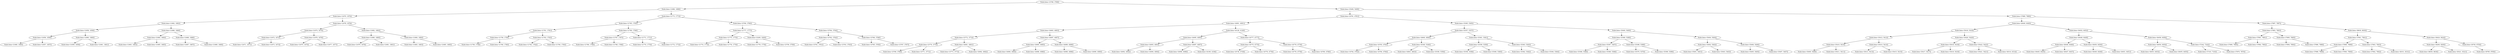 digraph G{
362580772 [label="Node{data=[3768, 3768]}"]
362580772 -> 423045706
423045706 [label="Node{data=[1686, 1686]}"]
423045706 -> 1581516854
1581516854 [label="Node{data=[1670, 1670]}"]
1581516854 -> 1027608781
1027608781 [label="Node{data=[1662, 1662]}"]
1027608781 -> 1282701802
1282701802 [label="Node{data=[1658, 1658]}"]
1282701802 -> 1823571796
1823571796 [label="Node{data=[1656, 1656]}"]
1823571796 -> 306892620
306892620 [label="Node{data=[1060, 1060]}"]
1823571796 -> 800154544
800154544 [label="Node{data=[1657, 1657]}"]
1282701802 -> 1080419461
1080419461 [label="Node{data=[1660, 1660]}"]
1080419461 -> 667510786
667510786 [label="Node{data=[1659, 1659]}"]
1080419461 -> 1665004312
1665004312 [label="Node{data=[1661, 1661]}"]
1027608781 -> 1203085356
1203085356 [label="Node{data=[1666, 1666]}"]
1203085356 -> 672871827
672871827 [label="Node{data=[1664, 1664]}"]
672871827 -> 1157546474
1157546474 [label="Node{data=[1663, 1663]}"]
672871827 -> 1213685598
1213685598 [label="Node{data=[1665, 1665]}"]
1203085356 -> 579412664
579412664 [label="Node{data=[1668, 1668]}"]
579412664 -> 1406090455
1406090455 [label="Node{data=[1667, 1667]}"]
579412664 -> 1636583125
1636583125 [label="Node{data=[1669, 1669]}"]
1581516854 -> 332613653
332613653 [label="Node{data=[1678, 1678]}"]
332613653 -> 2015634485
2015634485 [label="Node{data=[1674, 1674]}"]
2015634485 -> 1386714722
1386714722 [label="Node{data=[1672, 1672]}"]
1386714722 -> 1360971789
1360971789 [label="Node{data=[1671, 1671]}"]
1386714722 -> 1485091291
1485091291 [label="Node{data=[1673, 1673]}"]
2015634485 -> 22557554
22557554 [label="Node{data=[1676, 1676]}"]
22557554 -> 1864544701
1864544701 [label="Node{data=[1675, 1675]}"]
22557554 -> 1222333172
1222333172 [label="Node{data=[1677, 1677]}"]
332613653 -> 900479069
900479069 [label="Node{data=[1682, 1682]}"]
900479069 -> 1966038585
1966038585 [label="Node{data=[1680, 1680]}"]
1966038585 -> 259696248
259696248 [label="Node{data=[1679, 1679]}"]
1966038585 -> 497289617
497289617 [label="Node{data=[1681, 1681]}"]
900479069 -> 1235137704
1235137704 [label="Node{data=[1684, 1684]}"]
1235137704 -> 1179645236
1179645236 [label="Node{data=[1683, 1683]}"]
1235137704 -> 475845347
475845347 [label="Node{data=[1685, 1685]}"]
423045706 -> 562673784
562673784 [label="Node{data=[1773, 1773]}"]
562673784 -> 487486229
487486229 [label="Node{data=[1765, 1765]}"]
487486229 -> 617731029
617731029 [label="Node{data=[1761, 1761]}"]
617731029 -> 1591789158
1591789158 [label="Node{data=[1759, 1759]}"]
1591789158 -> 851902394
851902394 [label="Node{data=[1758, 1758]}"]
1591789158 -> 1556001836
1556001836 [label="Node{data=[1760, 1760]}"]
617731029 -> 1994103573
1994103573 [label="Node{data=[1763, 1763]}"]
1994103573 -> 777035870
777035870 [label="Node{data=[1762, 1762]}"]
1994103573 -> 728670465
728670465 [label="Node{data=[1764, 1764]}"]
487486229 -> 39354260
39354260 [label="Node{data=[1769, 1769]}"]
39354260 -> 678518777
678518777 [label="Node{data=[1767, 1767]}"]
678518777 -> 50874617
50874617 [label="Node{data=[1766, 1766]}"]
678518777 -> 1571854128
1571854128 [label="Node{data=[1768, 1768]}"]
39354260 -> 475391949
475391949 [label="Node{data=[1771, 1771]}"]
475391949 -> 1056570665
1056570665 [label="Node{data=[1770, 1770]}"]
475391949 -> 2138518927
2138518927 [label="Node{data=[1772, 1772]}"]
562673784 -> 648492102
648492102 [label="Node{data=[3760, 3760]}"]
648492102 -> 360699088
360699088 [label="Node{data=[1777, 1777]}"]
360699088 -> 1688101859
1688101859 [label="Node{data=[1775, 1775]}"]
1688101859 -> 570685874
570685874 [label="Node{data=[1774, 1774]}"]
1688101859 -> 1025113264
1025113264 [label="Node{data=[1776, 1776]}"]
360699088 -> 1454077591
1454077591 [label="Node{data=[3200, 3200]}"]
1454077591 -> 1102939866
1102939866 [label="Node{data=[1778, 1778]}"]
1454077591 -> 2085501238
2085501238 [label="Node{data=[3759, 3759]}"]
648492102 -> 239117939
239117939 [label="Node{data=[3764, 3764]}"]
239117939 -> 55736034
55736034 [label="Node{data=[3762, 3762]}"]
55736034 -> 787786500
787786500 [label="Node{data=[3761, 3761]}"]
55736034 -> 603889765
603889765 [label="Node{data=[3763, 3763]}"]
239117939 -> 679934295
679934295 [label="Node{data=[3766, 3766]}"]
679934295 -> 955477955
955477955 [label="Node{data=[3765, 3765]}"]
679934295 -> 869551954
869551954 [label="Node{data=[3767, 3767]}"]
362580772 -> 1702833349
1702833349 [label="Node{data=[5408, 5408]}"]
1702833349 -> 2058108284
2058108284 [label="Node{data=[4781, 4781]}"]
2058108284 -> 1501743261
1501743261 [label="Node{data=[4091, 4091]}"]
1501743261 -> 1211998752
1211998752 [label="Node{data=[4083, 4083]}"]
1211998752 -> 1412998886
1412998886 [label="Node{data=[3772, 3772]}"]
1412998886 -> 1331963584
1331963584 [label="Node{data=[3770, 3770]}"]
1331963584 -> 7199121
7199121 [label="Node{data=[3769, 3769]}"]
1331963584 -> 627332894
627332894 [label="Node{data=[3771, 3771]}"]
1412998886 -> 880462530
880462530 [label="Node{data=[4081, 4081]}"]
880462530 -> 1522972843
1522972843 [label="Node{data=[3773, 3773]}"]
880462530 -> 873026355
873026355 [label="Node{data=[4082, 4082]}"]
1211998752 -> 869416459
869416459 [label="Node{data=[4087, 4087]}"]
869416459 -> 1360846441
1360846441 [label="Node{data=[4085, 4085]}"]
1360846441 -> 1055930113
1055930113 [label="Node{data=[4084, 4084]}"]
1360846441 -> 1084128039
1084128039 [label="Node{data=[4086, 4086]}"]
869416459 -> 1654536025
1654536025 [label="Node{data=[4089, 4089]}"]
1654536025 -> 1439056629
1439056629 [label="Node{data=[4088, 4088]}"]
1654536025 -> 1789996915
1789996915 [label="Node{data=[4090, 4090]}"]
1501743261 -> 1497708097
1497708097 [label="Node{data=[4126, 4126]}"]
1497708097 -> 1257432783
1257432783 [label="Node{data=[4095, 4095]}"]
1257432783 -> 767870094
767870094 [label="Node{data=[4093, 4093]}"]
767870094 -> 1315814642
1315814642 [label="Node{data=[4092, 4092]}"]
767870094 -> 1055554624
1055554624 [label="Node{data=[4094, 4094]}"]
1257432783 -> 1668489676
1668489676 [label="Node{data=[4097, 4097]}"]
1668489676 -> 1754823064
1754823064 [label="Node{data=[4096, 4096]}"]
1668489676 -> 1261556309
1261556309 [label="Node{data=[4106, 4106]}"]
1497708097 -> 643084047
643084047 [label="Node{data=[4777, 4777]}"]
643084047 -> 1557370696
1557370696 [label="Node{data=[4775, 4775]}"]
1557370696 -> 1999397363
1999397363 [label="Node{data=[4736, 4736]}"]
1557370696 -> 843757113
843757113 [label="Node{data=[4776, 4776]}"]
643084047 -> 837114792
837114792 [label="Node{data=[4779, 4779]}"]
837114792 -> 1909252875
1909252875 [label="Node{data=[4778, 4778]}"]
837114792 -> 1710962488
1710962488 [label="Node{data=[4780, 4780]}"]
2058108284 -> 48742080
48742080 [label="Node{data=[5365, 5365]}"]
48742080 -> 432311599
432311599 [label="Node{data=[5357, 5357]}"]
432311599 -> 252113319
252113319 [label="Node{data=[4840, 4840]}"]
252113319 -> 871912840
871912840 [label="Node{data=[4783, 4783]}"]
871912840 -> 207027337
207027337 [label="Node{data=[4782, 4782]}"]
871912840 -> 826717657
826717657 [label="Node{data=[4784, 4784]}"]
252113319 -> 158724511
158724511 [label="Node{data=[5340, 5340]}"]
158724511 -> 2026938668
2026938668 [label="Node{data=[4843, 4843]}"]
158724511 -> 1129949195
1129949195 [label="Node{data=[5356, 5356]}"]
432311599 -> 1203058116
1203058116 [label="Node{data=[5361, 5361]}"]
1203058116 -> 1634389412
1634389412 [label="Node{data=[5359, 5359]}"]
1634389412 -> 474929508
474929508 [label="Node{data=[5358, 5358]}"]
1634389412 -> 316220182
316220182 [label="Node{data=[5360, 5360]}"]
1203058116 -> 2083270556
2083270556 [label="Node{data=[5363, 5363]}"]
2083270556 -> 1260182096
1260182096 [label="Node{data=[5362, 5362]}"]
2083270556 -> 561233838
561233838 [label="Node{data=[5364, 5364]}"]
48742080 -> 2053761285
2053761285 [label="Node{data=[5400, 5400]}"]
2053761285 -> 1738828059
1738828059 [label="Node{data=[5369, 5369]}"]
1738828059 -> 1246228965
1246228965 [label="Node{data=[5367, 5367]}"]
1246228965 -> 1987426764
1987426764 [label="Node{data=[5366, 5366]}"]
1246228965 -> 1138837446
1138837446 [label="Node{data=[5368, 5368]}"]
1738828059 -> 122229264
122229264 [label="Node{data=[5398, 5398]}"]
122229264 -> 1928594373
1928594373 [label="Node{data=[5370, 5370]}"]
122229264 -> 689205134
689205134 [label="Node{data=[5399, 5399]}"]
2053761285 -> 1619182109
1619182109 [label="Node{data=[5404, 5404]}"]
1619182109 -> 789874063
789874063 [label="Node{data=[5402, 5402]}"]
789874063 -> 2100052355
2100052355 [label="Node{data=[5401, 5401]}"]
789874063 -> 2009999799
2009999799 [label="Node{data=[5403, 5403]}"]
1619182109 -> 19570553
19570553 [label="Node{data=[5406, 5406]}"]
19570553 -> 177822254
177822254 [label="Node{data=[5405, 5405]}"]
19570553 -> 354824871
354824871 [label="Node{data=[5407, 5407]}"]
1702833349 -> 329458213
329458213 [label="Node{data=[7889, 7889]}"]
329458213 -> 1177003647
1177003647 [label="Node{data=[6440, 6440]}"]
1177003647 -> 103795903
103795903 [label="Node{data=[5416, 5416]}"]
103795903 -> 582514135
582514135 [label="Node{data=[5412, 5412]}"]
582514135 -> 671140271
671140271 [label="Node{data=[5410, 5410]}"]
671140271 -> 1399817870
1399817870 [label="Node{data=[5409, 5409]}"]
671140271 -> 727577192
727577192 [label="Node{data=[5411, 5411]}"]
582514135 -> 1252666393
1252666393 [label="Node{data=[5414, 5414]}"]
1252666393 -> 1690945874
1690945874 [label="Node{data=[5413, 5413]}"]
1252666393 -> 1270708403
1270708403 [label="Node{data=[5415, 5415]}"]
103795903 -> 263658782
263658782 [label="Node{data=[5420, 5420]}"]
263658782 -> 350630421
350630421 [label="Node{data=[5418, 5418]}"]
350630421 -> 1053817474
1053817474 [label="Node{data=[5417, 5417]}"]
350630421 -> 513238280
513238280 [label="Node{data=[5419, 5419]}"]
263658782 -> 696243241
696243241 [label="Node{data=[5422, 5422]}"]
696243241 -> 212610441
212610441 [label="Node{data=[5421, 5421]}"]
696243241 -> 1308024180
1308024180 [label="Node{data=[6314, 6314]}"]
1177003647 -> 1760317159
1760317159 [label="Node{data=[6452, 6452]}"]
1760317159 -> 1063588175
1063588175 [label="Node{data=[6448, 6448]}"]
1063588175 -> 1388880719
1388880719 [label="Node{data=[6446, 6446]}"]
1388880719 -> 690936095
690936095 [label="Node{data=[6445, 6445]}"]
1388880719 -> 591344043
591344043 [label="Node{data=[6447, 6447]}"]
1063588175 -> 877110250
877110250 [label="Node{data=[6450, 6450]}"]
877110250 -> 587377910
587377910 [label="Node{data=[6449, 6449]}"]
877110250 -> 2092662696
2092662696 [label="Node{data=[6451, 6451]}"]
1760317159 -> 643021821
643021821 [label="Node{data=[6456, 6456]}"]
643021821 -> 788661294
788661294 [label="Node{data=[6454, 6454]}"]
788661294 -> 433154084
433154084 [label="Node{data=[6453, 6453]}"]
788661294 -> 1051726473
1051726473 [label="Node{data=[6455, 6455]}"]
643021821 -> 84396785
84396785 [label="Node{data=[7242, 7242]}"]
84396785 -> 983276811
983276811 [label="Node{data=[7103, 7103]}"]
84396785 -> 681136692
681136692 [label="Node{data=[7870, 7870]}"]
329458213 -> 369306100
369306100 [label="Node{data=[7897, 7897]}"]
369306100 -> 761801095
761801095 [label="Node{data=[7893, 7893]}"]
761801095 -> 1266518756
1266518756 [label="Node{data=[7891, 7891]}"]
1266518756 -> 697788749
697788749 [label="Node{data=[7890, 7890]}"]
1266518756 -> 643082498
643082498 [label="Node{data=[7892, 7892]}"]
761801095 -> 1251772510
1251772510 [label="Node{data=[7895, 7895]}"]
1251772510 -> 1838219587
1838219587 [label="Node{data=[7894, 7894]}"]
1251772510 -> 2145308861
2145308861 [label="Node{data=[7896, 7896]}"]
369306100 -> 2093050621
2093050621 [label="Node{data=[8630, 8630]}"]
2093050621 -> 1387385667
1387385667 [label="Node{data=[7901, 7901]}"]
1387385667 -> 936336207
936336207 [label="Node{data=[7899, 7899]}"]
936336207 -> 1050488371
1050488371 [label="Node{data=[7898, 7898]}"]
936336207 -> 1241263519
1241263519 [label="Node{data=[7900, 7900]}"]
1387385667 -> 353092648
353092648 [label="Node{data=[7903, 7903]}"]
353092648 -> 1490280677
1490280677 [label="Node{data=[7902, 7902]}"]
353092648 -> 258519418
258519418 [label="Node{data=[8331, 8331]}"]
2093050621 -> 659617245
659617245 [label="Node{data=[9424, 9424]}"]
659617245 -> 1823559579
1823559579 [label="Node{data=[9200, 9200]}"]
1823559579 -> 732061216
732061216 [label="Node{data=[8636, 8636]}"]
1823559579 -> 1628162383
1628162383 [label="Node{data=[9321, 9321]}"]
659617245 -> 1104492206
1104492206 [label="Node{data=[9750, 9750]}"]
1104492206 -> 670987416
670987416 [label="Node{data=[9785, 9785]}"]
}